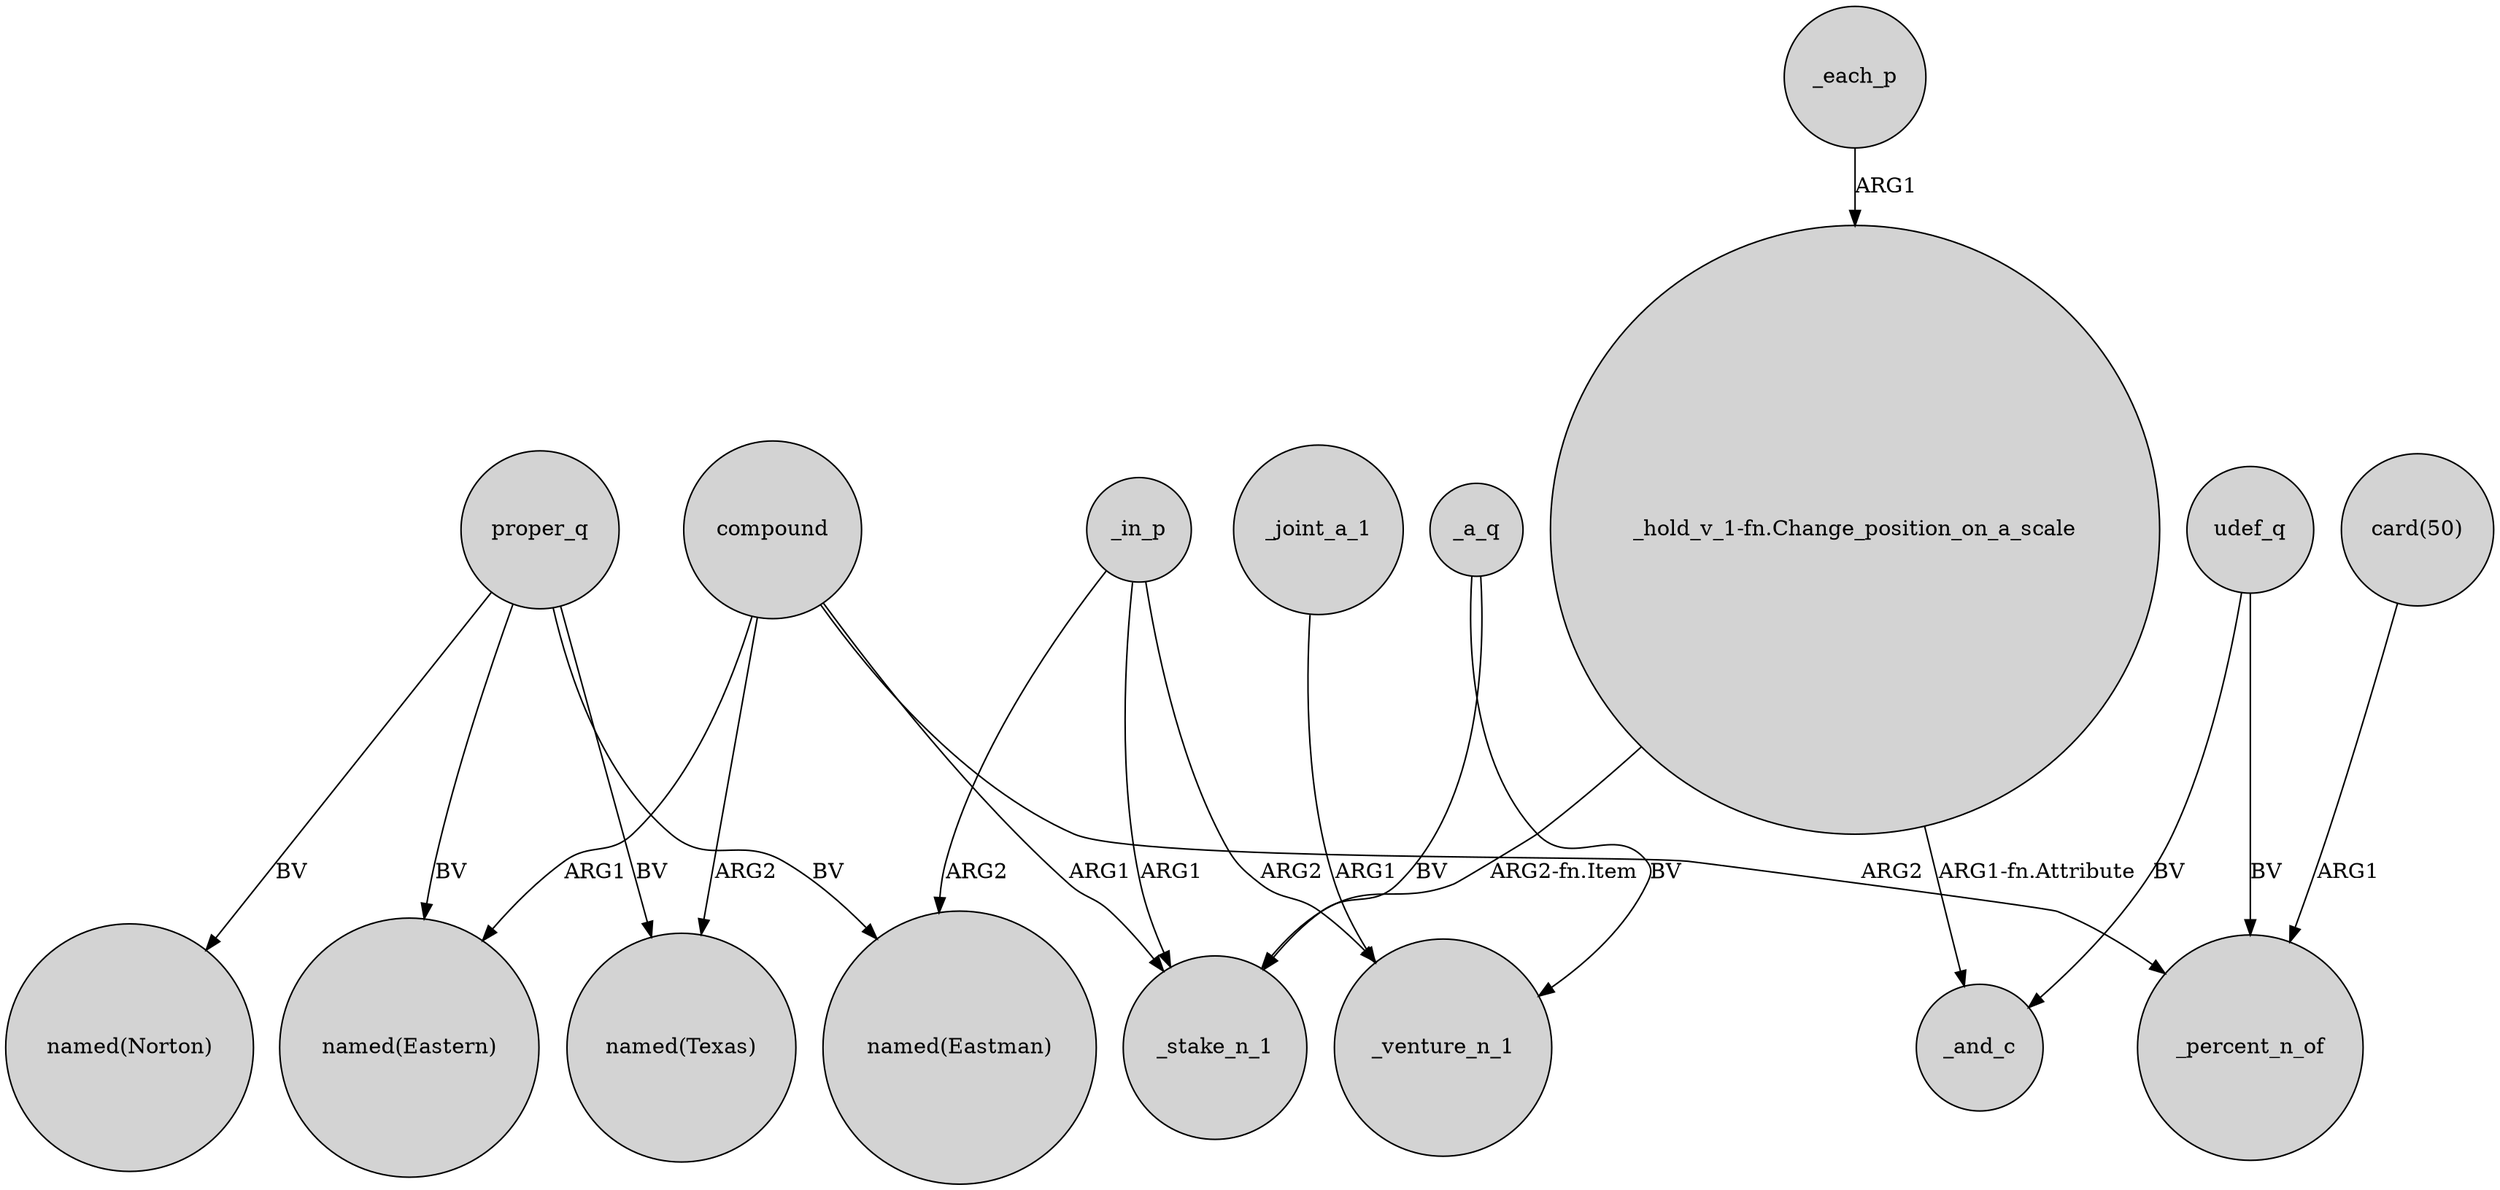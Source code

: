 digraph {
	node [shape=circle style=filled]
	proper_q -> "named(Texas)" [label=BV]
	proper_q -> "named(Eastern)" [label=BV]
	_in_p -> _venture_n_1 [label=ARG2]
	_joint_a_1 -> _venture_n_1 [label=ARG1]
	_in_p -> "named(Eastman)" [label=ARG2]
	compound -> "named(Texas)" [label=ARG2]
	udef_q -> _and_c [label=BV]
	_each_p -> "_hold_v_1-fn.Change_position_on_a_scale" [label=ARG1]
	compound -> "named(Eastern)" [label=ARG1]
	"_hold_v_1-fn.Change_position_on_a_scale" -> _stake_n_1 [label="ARG2-fn.Item"]
	udef_q -> _percent_n_of [label=BV]
	compound -> _stake_n_1 [label=ARG1]
	compound -> _percent_n_of [label=ARG2]
	proper_q -> "named(Eastman)" [label=BV]
	"card(50)" -> _percent_n_of [label=ARG1]
	"_hold_v_1-fn.Change_position_on_a_scale" -> _and_c [label="ARG1-fn.Attribute"]
	proper_q -> "named(Norton)" [label=BV]
	_a_q -> _venture_n_1 [label=BV]
	_in_p -> _stake_n_1 [label=ARG1]
	_a_q -> _stake_n_1 [label=BV]
}
